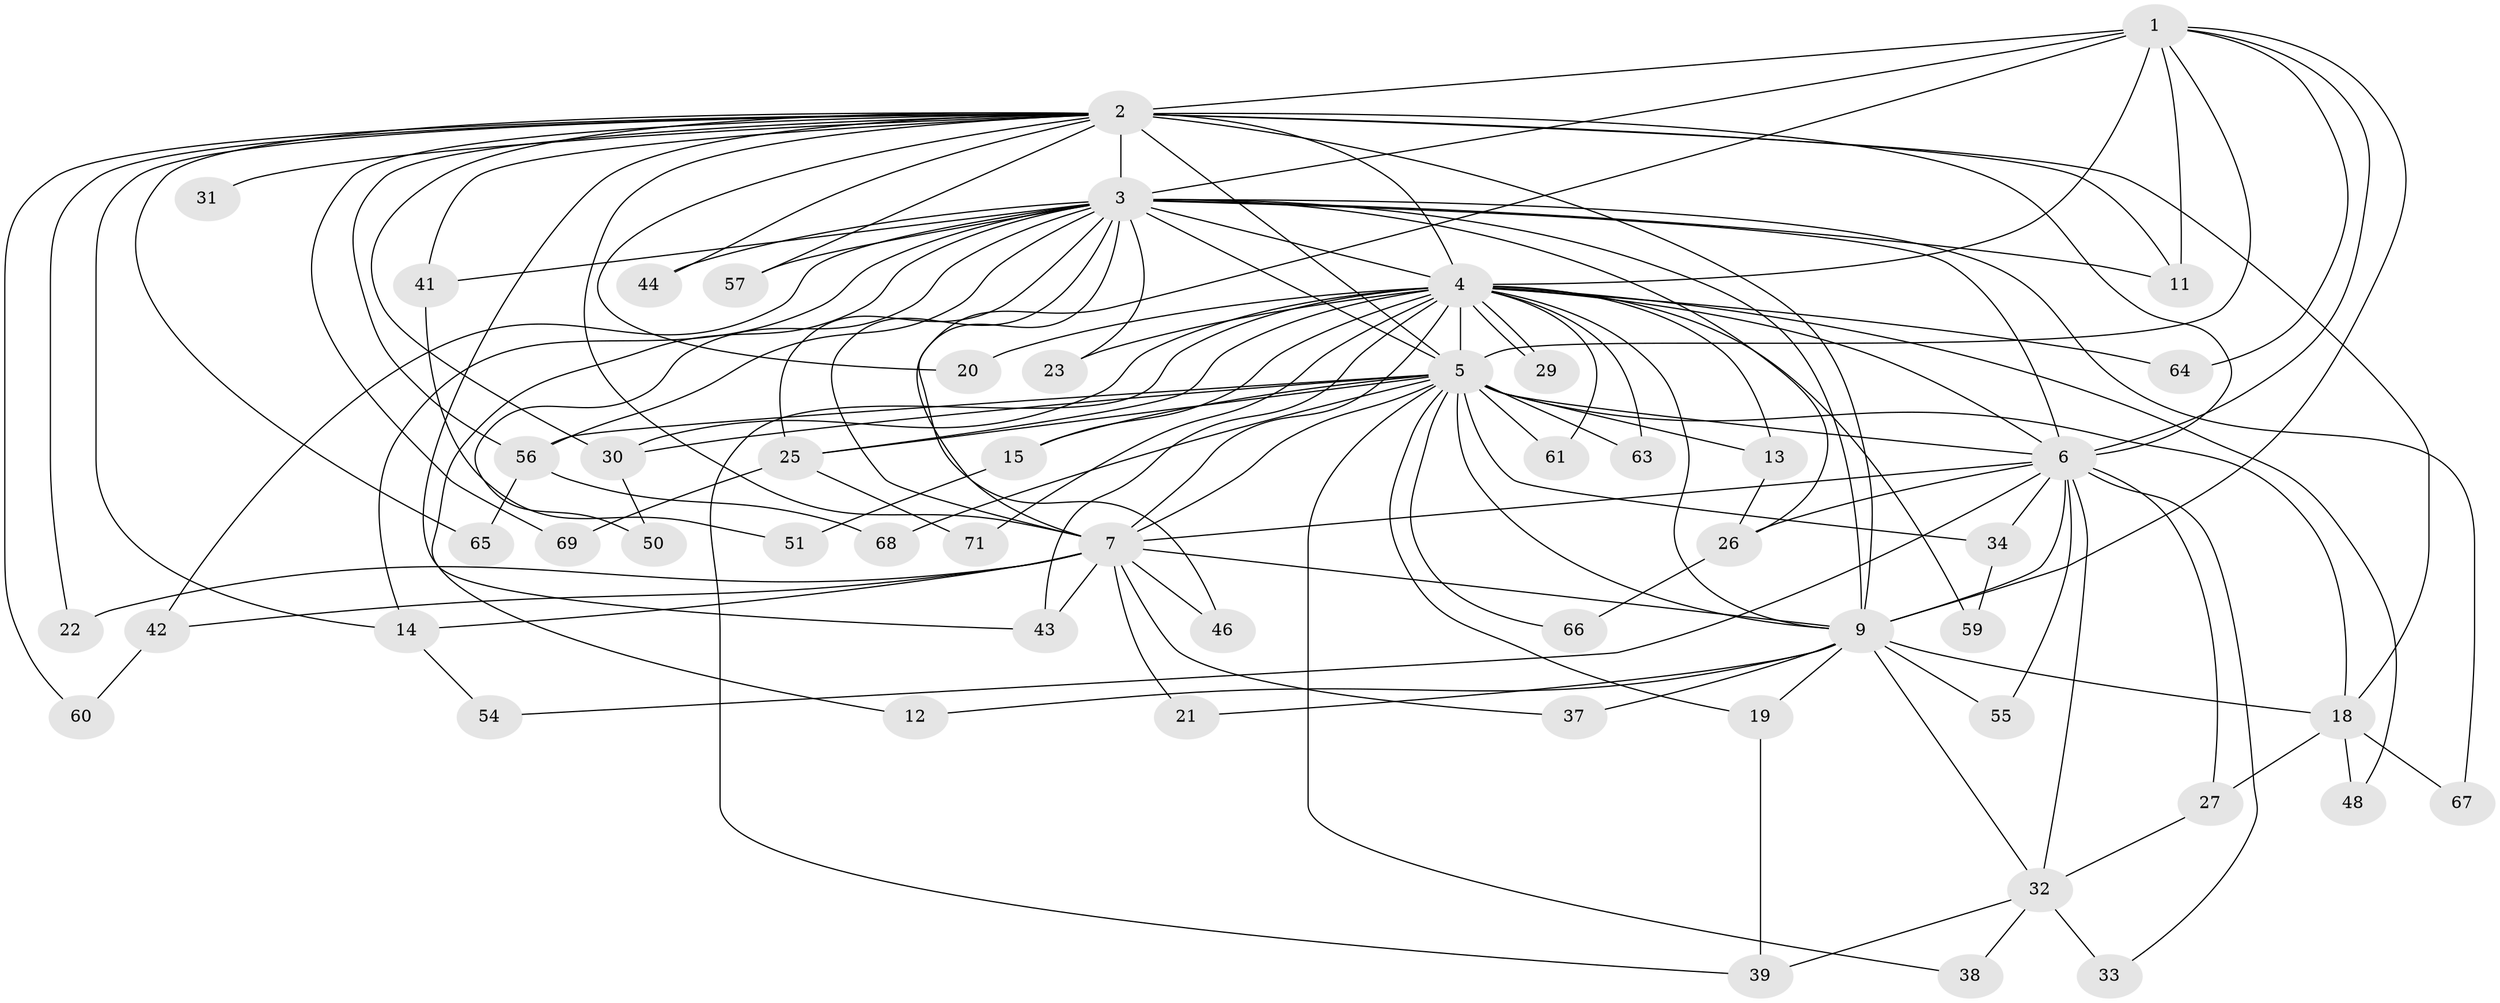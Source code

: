 // original degree distribution, {12: 0.013888888888888888, 14: 0.013888888888888888, 24: 0.013888888888888888, 15: 0.013888888888888888, 23: 0.013888888888888888, 17: 0.041666666666666664, 20: 0.013888888888888888, 22: 0.013888888888888888, 3: 0.2361111111111111, 2: 0.5416666666666666, 6: 0.027777777777777776, 4: 0.05555555555555555}
// Generated by graph-tools (version 1.1) at 2025/11/02/27/25 16:11:04]
// undirected, 54 vertices, 129 edges
graph export_dot {
graph [start="1"]
  node [color=gray90,style=filled];
  1 [super="+53"];
  2 [super="+10"];
  3 [super="+47"];
  4 [super="+8"];
  5 [super="+70"];
  6 [super="+24"];
  7 [super="+28"];
  9 [super="+16"];
  11 [super="+52"];
  12;
  13;
  14 [super="+17"];
  15;
  18 [super="+49"];
  19 [super="+62"];
  20;
  21;
  22;
  23;
  25 [super="+40"];
  26 [super="+35"];
  27;
  29;
  30 [super="+36"];
  31;
  32 [super="+72"];
  33;
  34;
  37;
  38;
  39;
  41;
  42;
  43 [super="+45"];
  44;
  46;
  48;
  50;
  51;
  54;
  55;
  56 [super="+58"];
  57;
  59;
  60;
  61;
  63;
  64;
  65;
  66;
  67;
  68;
  69;
  71;
  1 -- 2 [weight=2];
  1 -- 3;
  1 -- 4 [weight=3];
  1 -- 5;
  1 -- 6;
  1 -- 7;
  1 -- 9;
  1 -- 11;
  1 -- 64;
  2 -- 3 [weight=3];
  2 -- 4 [weight=4];
  2 -- 5 [weight=2];
  2 -- 6 [weight=3];
  2 -- 7 [weight=2];
  2 -- 9 [weight=2];
  2 -- 44;
  2 -- 57;
  2 -- 65;
  2 -- 69;
  2 -- 11;
  2 -- 20;
  2 -- 22;
  2 -- 31;
  2 -- 41;
  2 -- 43;
  2 -- 56;
  2 -- 60;
  2 -- 14;
  2 -- 18;
  2 -- 30;
  3 -- 4 [weight=2];
  3 -- 5;
  3 -- 6;
  3 -- 7;
  3 -- 9;
  3 -- 11;
  3 -- 12;
  3 -- 14;
  3 -- 23;
  3 -- 25;
  3 -- 26;
  3 -- 41;
  3 -- 42;
  3 -- 44;
  3 -- 46;
  3 -- 50;
  3 -- 57;
  3 -- 67;
  3 -- 56;
  4 -- 5 [weight=2];
  4 -- 6 [weight=2];
  4 -- 7 [weight=2];
  4 -- 9 [weight=2];
  4 -- 23;
  4 -- 29;
  4 -- 29;
  4 -- 43;
  4 -- 59;
  4 -- 61;
  4 -- 64;
  4 -- 71;
  4 -- 13;
  4 -- 15;
  4 -- 20;
  4 -- 25;
  4 -- 30;
  4 -- 39;
  4 -- 48;
  4 -- 63;
  5 -- 6 [weight=2];
  5 -- 7;
  5 -- 9;
  5 -- 13;
  5 -- 15;
  5 -- 18;
  5 -- 19;
  5 -- 30;
  5 -- 34;
  5 -- 38;
  5 -- 56;
  5 -- 61;
  5 -- 63;
  5 -- 66;
  5 -- 68;
  5 -- 25;
  6 -- 7;
  6 -- 9 [weight=2];
  6 -- 26;
  6 -- 33;
  6 -- 34;
  6 -- 55;
  6 -- 54;
  6 -- 27;
  6 -- 32;
  7 -- 9 [weight=2];
  7 -- 14;
  7 -- 21;
  7 -- 22;
  7 -- 37;
  7 -- 42;
  7 -- 46;
  7 -- 43;
  9 -- 12;
  9 -- 18;
  9 -- 21;
  9 -- 32;
  9 -- 37;
  9 -- 55;
  9 -- 19;
  13 -- 26;
  14 -- 54;
  15 -- 51;
  18 -- 27;
  18 -- 48;
  18 -- 67;
  19 -- 39;
  25 -- 69;
  25 -- 71;
  26 -- 66;
  27 -- 32;
  30 -- 50;
  32 -- 33;
  32 -- 38;
  32 -- 39;
  34 -- 59;
  41 -- 51;
  42 -- 60;
  56 -- 65;
  56 -- 68;
}
